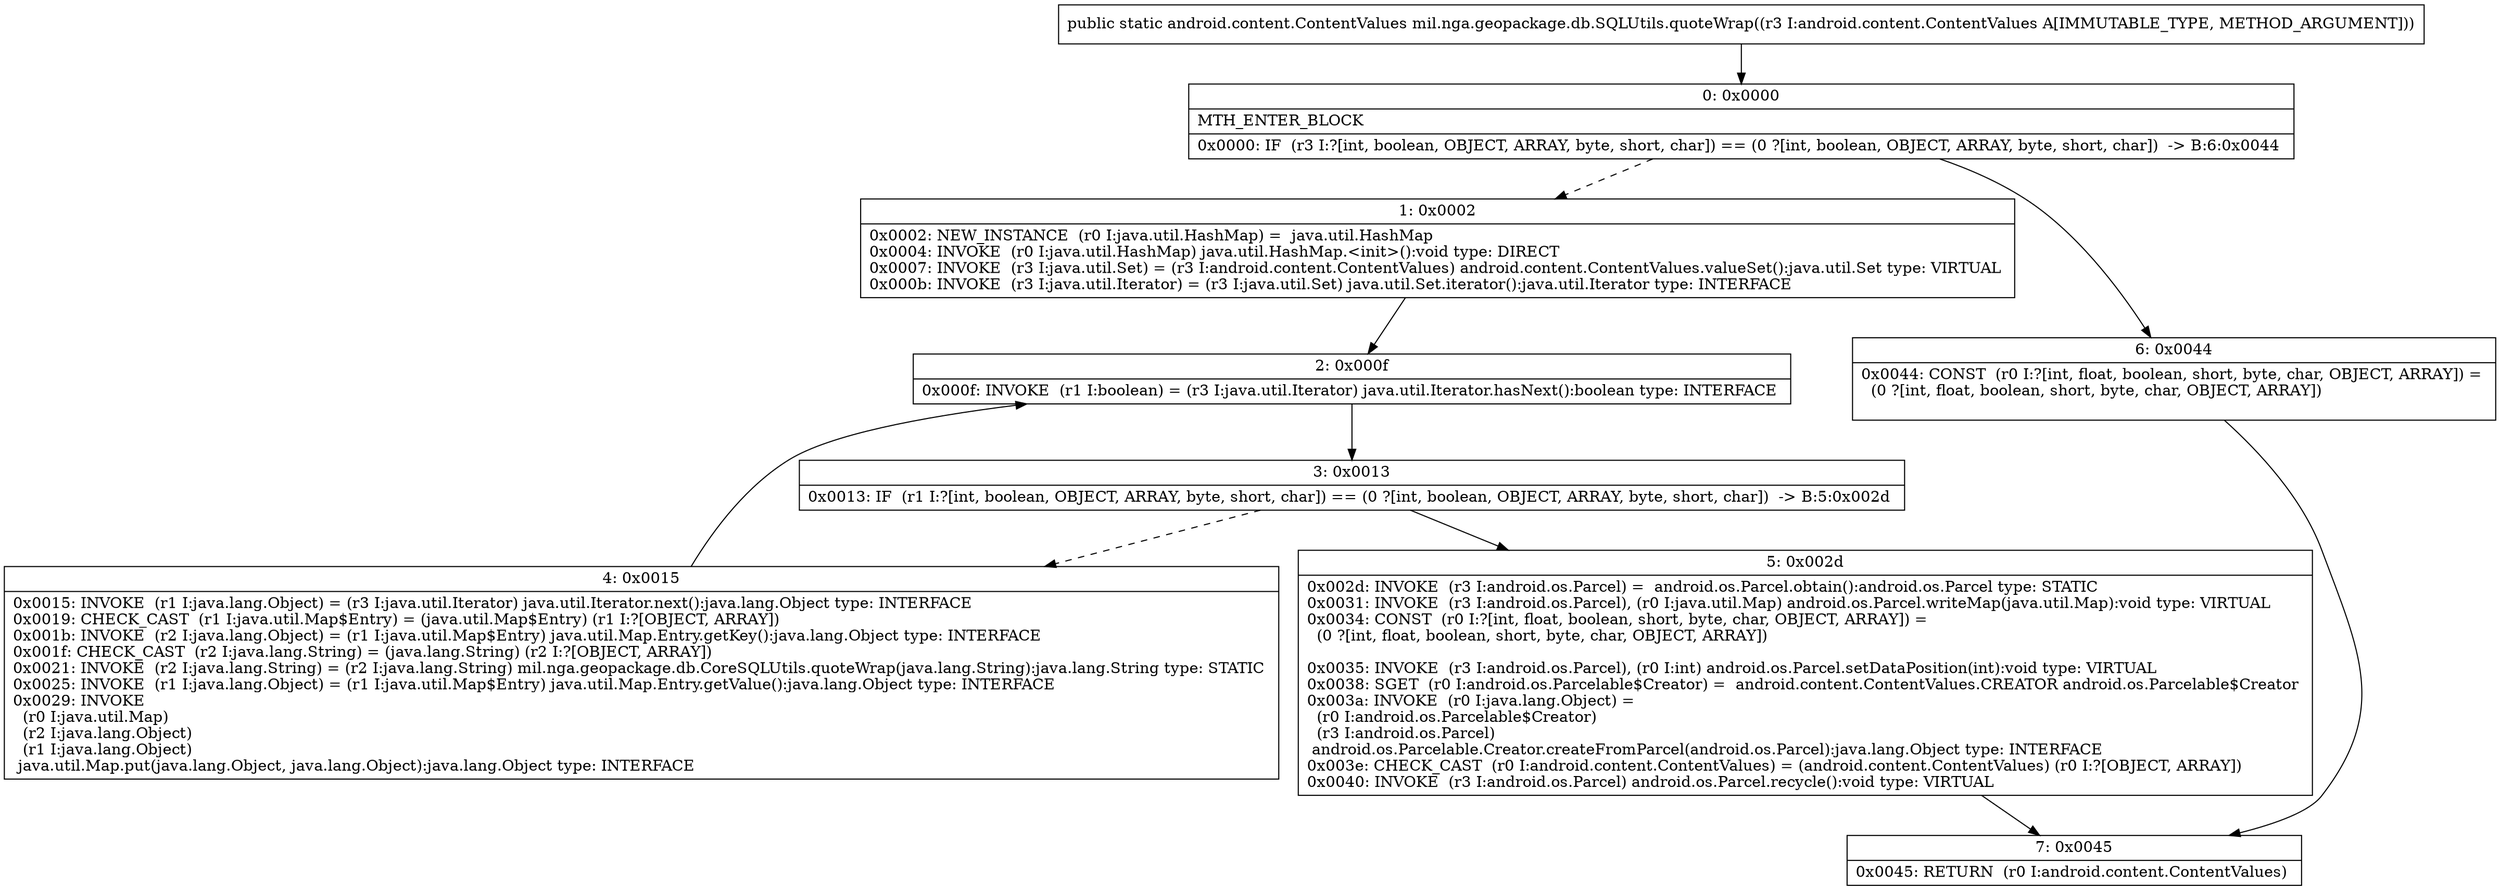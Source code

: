 digraph "CFG formil.nga.geopackage.db.SQLUtils.quoteWrap(Landroid\/content\/ContentValues;)Landroid\/content\/ContentValues;" {
Node_0 [shape=record,label="{0\:\ 0x0000|MTH_ENTER_BLOCK\l|0x0000: IF  (r3 I:?[int, boolean, OBJECT, ARRAY, byte, short, char]) == (0 ?[int, boolean, OBJECT, ARRAY, byte, short, char])  \-\> B:6:0x0044 \l}"];
Node_1 [shape=record,label="{1\:\ 0x0002|0x0002: NEW_INSTANCE  (r0 I:java.util.HashMap) =  java.util.HashMap \l0x0004: INVOKE  (r0 I:java.util.HashMap) java.util.HashMap.\<init\>():void type: DIRECT \l0x0007: INVOKE  (r3 I:java.util.Set) = (r3 I:android.content.ContentValues) android.content.ContentValues.valueSet():java.util.Set type: VIRTUAL \l0x000b: INVOKE  (r3 I:java.util.Iterator) = (r3 I:java.util.Set) java.util.Set.iterator():java.util.Iterator type: INTERFACE \l}"];
Node_2 [shape=record,label="{2\:\ 0x000f|0x000f: INVOKE  (r1 I:boolean) = (r3 I:java.util.Iterator) java.util.Iterator.hasNext():boolean type: INTERFACE \l}"];
Node_3 [shape=record,label="{3\:\ 0x0013|0x0013: IF  (r1 I:?[int, boolean, OBJECT, ARRAY, byte, short, char]) == (0 ?[int, boolean, OBJECT, ARRAY, byte, short, char])  \-\> B:5:0x002d \l}"];
Node_4 [shape=record,label="{4\:\ 0x0015|0x0015: INVOKE  (r1 I:java.lang.Object) = (r3 I:java.util.Iterator) java.util.Iterator.next():java.lang.Object type: INTERFACE \l0x0019: CHECK_CAST  (r1 I:java.util.Map$Entry) = (java.util.Map$Entry) (r1 I:?[OBJECT, ARRAY]) \l0x001b: INVOKE  (r2 I:java.lang.Object) = (r1 I:java.util.Map$Entry) java.util.Map.Entry.getKey():java.lang.Object type: INTERFACE \l0x001f: CHECK_CAST  (r2 I:java.lang.String) = (java.lang.String) (r2 I:?[OBJECT, ARRAY]) \l0x0021: INVOKE  (r2 I:java.lang.String) = (r2 I:java.lang.String) mil.nga.geopackage.db.CoreSQLUtils.quoteWrap(java.lang.String):java.lang.String type: STATIC \l0x0025: INVOKE  (r1 I:java.lang.Object) = (r1 I:java.util.Map$Entry) java.util.Map.Entry.getValue():java.lang.Object type: INTERFACE \l0x0029: INVOKE  \l  (r0 I:java.util.Map)\l  (r2 I:java.lang.Object)\l  (r1 I:java.lang.Object)\l java.util.Map.put(java.lang.Object, java.lang.Object):java.lang.Object type: INTERFACE \l}"];
Node_5 [shape=record,label="{5\:\ 0x002d|0x002d: INVOKE  (r3 I:android.os.Parcel) =  android.os.Parcel.obtain():android.os.Parcel type: STATIC \l0x0031: INVOKE  (r3 I:android.os.Parcel), (r0 I:java.util.Map) android.os.Parcel.writeMap(java.util.Map):void type: VIRTUAL \l0x0034: CONST  (r0 I:?[int, float, boolean, short, byte, char, OBJECT, ARRAY]) = \l  (0 ?[int, float, boolean, short, byte, char, OBJECT, ARRAY])\l \l0x0035: INVOKE  (r3 I:android.os.Parcel), (r0 I:int) android.os.Parcel.setDataPosition(int):void type: VIRTUAL \l0x0038: SGET  (r0 I:android.os.Parcelable$Creator) =  android.content.ContentValues.CREATOR android.os.Parcelable$Creator \l0x003a: INVOKE  (r0 I:java.lang.Object) = \l  (r0 I:android.os.Parcelable$Creator)\l  (r3 I:android.os.Parcel)\l android.os.Parcelable.Creator.createFromParcel(android.os.Parcel):java.lang.Object type: INTERFACE \l0x003e: CHECK_CAST  (r0 I:android.content.ContentValues) = (android.content.ContentValues) (r0 I:?[OBJECT, ARRAY]) \l0x0040: INVOKE  (r3 I:android.os.Parcel) android.os.Parcel.recycle():void type: VIRTUAL \l}"];
Node_6 [shape=record,label="{6\:\ 0x0044|0x0044: CONST  (r0 I:?[int, float, boolean, short, byte, char, OBJECT, ARRAY]) = \l  (0 ?[int, float, boolean, short, byte, char, OBJECT, ARRAY])\l \l}"];
Node_7 [shape=record,label="{7\:\ 0x0045|0x0045: RETURN  (r0 I:android.content.ContentValues) \l}"];
MethodNode[shape=record,label="{public static android.content.ContentValues mil.nga.geopackage.db.SQLUtils.quoteWrap((r3 I:android.content.ContentValues A[IMMUTABLE_TYPE, METHOD_ARGUMENT])) }"];
MethodNode -> Node_0;
Node_0 -> Node_1[style=dashed];
Node_0 -> Node_6;
Node_1 -> Node_2;
Node_2 -> Node_3;
Node_3 -> Node_4[style=dashed];
Node_3 -> Node_5;
Node_4 -> Node_2;
Node_5 -> Node_7;
Node_6 -> Node_7;
}


